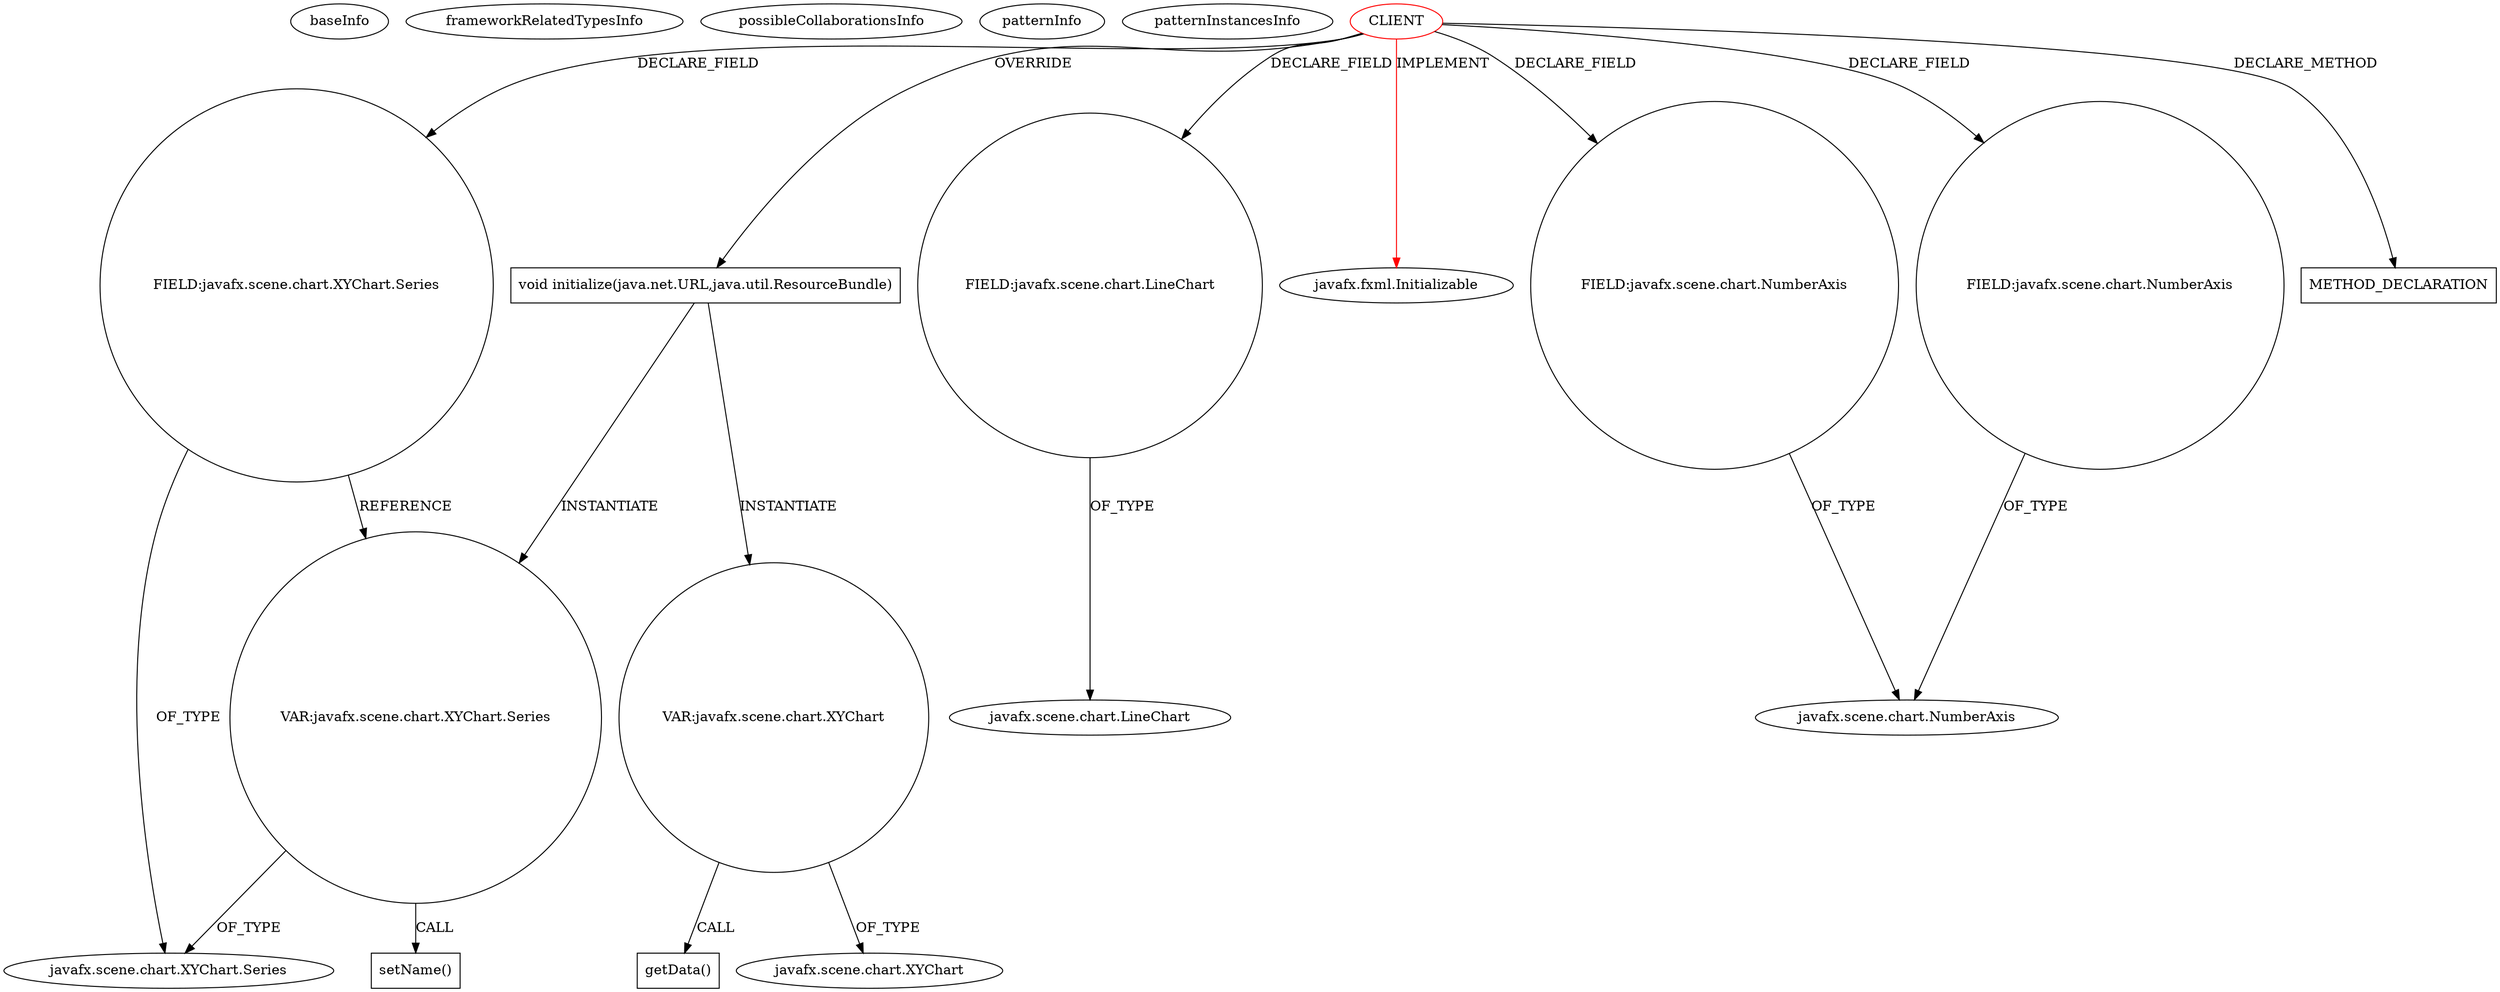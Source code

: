 digraph {
baseInfo[graphId=3028,category="pattern",isAnonymous=false,possibleRelation=false]
frameworkRelatedTypesInfo[0="javafx.fxml.Initializable"]
possibleCollaborationsInfo[]
patternInfo[frequency=2.0,patternRootClient=0]
patternInstancesInfo[0="geyrix57-Proyecto_1_Bases~/geyrix57-Proyecto_1_Bases/Proyecto_1_Bases-master/src/Control/ControlSGA.java~ControlSGA~2701",1="antoniotorres-CAPOS~/antoniotorres-CAPOS/CAPOS-master/src/main/reportesController.java~reportesController~1881"]
18[label="FIELD:javafx.scene.chart.XYChart.Series",vertexType="FIELD_DECLARATION",isFrameworkType=false,shape=circle]
0[label="CLIENT",vertexType="ROOT_CLIENT_CLASS_DECLARATION",isFrameworkType=false,color=red]
28[label="void initialize(java.net.URL,java.util.ResourceBundle)",vertexType="OVERRIDING_METHOD_DECLARATION",isFrameworkType=false,shape=box]
3[label="javafx.scene.chart.XYChart.Series",vertexType="FRAMEWORK_CLASS_TYPE",isFrameworkType=false]
12[label="FIELD:javafx.scene.chart.LineChart",vertexType="FIELD_DECLARATION",isFrameworkType=false,shape=circle]
1[label="javafx.fxml.Initializable",vertexType="FRAMEWORK_INTERFACE_TYPE",isFrameworkType=false]
20[label="FIELD:javafx.scene.chart.NumberAxis",vertexType="FIELD_DECLARATION",isFrameworkType=false,shape=circle]
21[label="javafx.scene.chart.NumberAxis",vertexType="FRAMEWORK_CLASS_TYPE",isFrameworkType=false]
26[label="FIELD:javafx.scene.chart.NumberAxis",vertexType="FIELD_DECLARATION",isFrameworkType=false,shape=circle]
76[label="METHOD_DECLARATION",vertexType="CLIENT_METHOD_DECLARATION",isFrameworkType=false,shape=box]
13[label="javafx.scene.chart.LineChart",vertexType="FRAMEWORK_CLASS_TYPE",isFrameworkType=false]
50[label="VAR:javafx.scene.chart.XYChart.Series",vertexType="VARIABLE_EXPRESION",isFrameworkType=false,shape=circle]
51[label="setName()",vertexType="INSIDE_CALL",isFrameworkType=false,shape=box]
73[label="VAR:javafx.scene.chart.XYChart",vertexType="VARIABLE_EXPRESION",isFrameworkType=false,shape=circle]
74[label="getData()",vertexType="INSIDE_CALL",isFrameworkType=false,shape=box]
75[label="javafx.scene.chart.XYChart",vertexType="FRAMEWORK_CLASS_TYPE",isFrameworkType=false]
28->73[label="INSTANTIATE"]
12->13[label="OF_TYPE"]
0->76[label="DECLARE_METHOD"]
28->50[label="INSTANTIATE"]
73->74[label="CALL"]
50->51[label="CALL"]
18->3[label="OF_TYPE"]
0->1[label="IMPLEMENT",color=red]
73->75[label="OF_TYPE"]
0->26[label="DECLARE_FIELD"]
26->21[label="OF_TYPE"]
0->28[label="OVERRIDE"]
0->18[label="DECLARE_FIELD"]
18->50[label="REFERENCE"]
0->12[label="DECLARE_FIELD"]
0->20[label="DECLARE_FIELD"]
50->3[label="OF_TYPE"]
20->21[label="OF_TYPE"]
}
